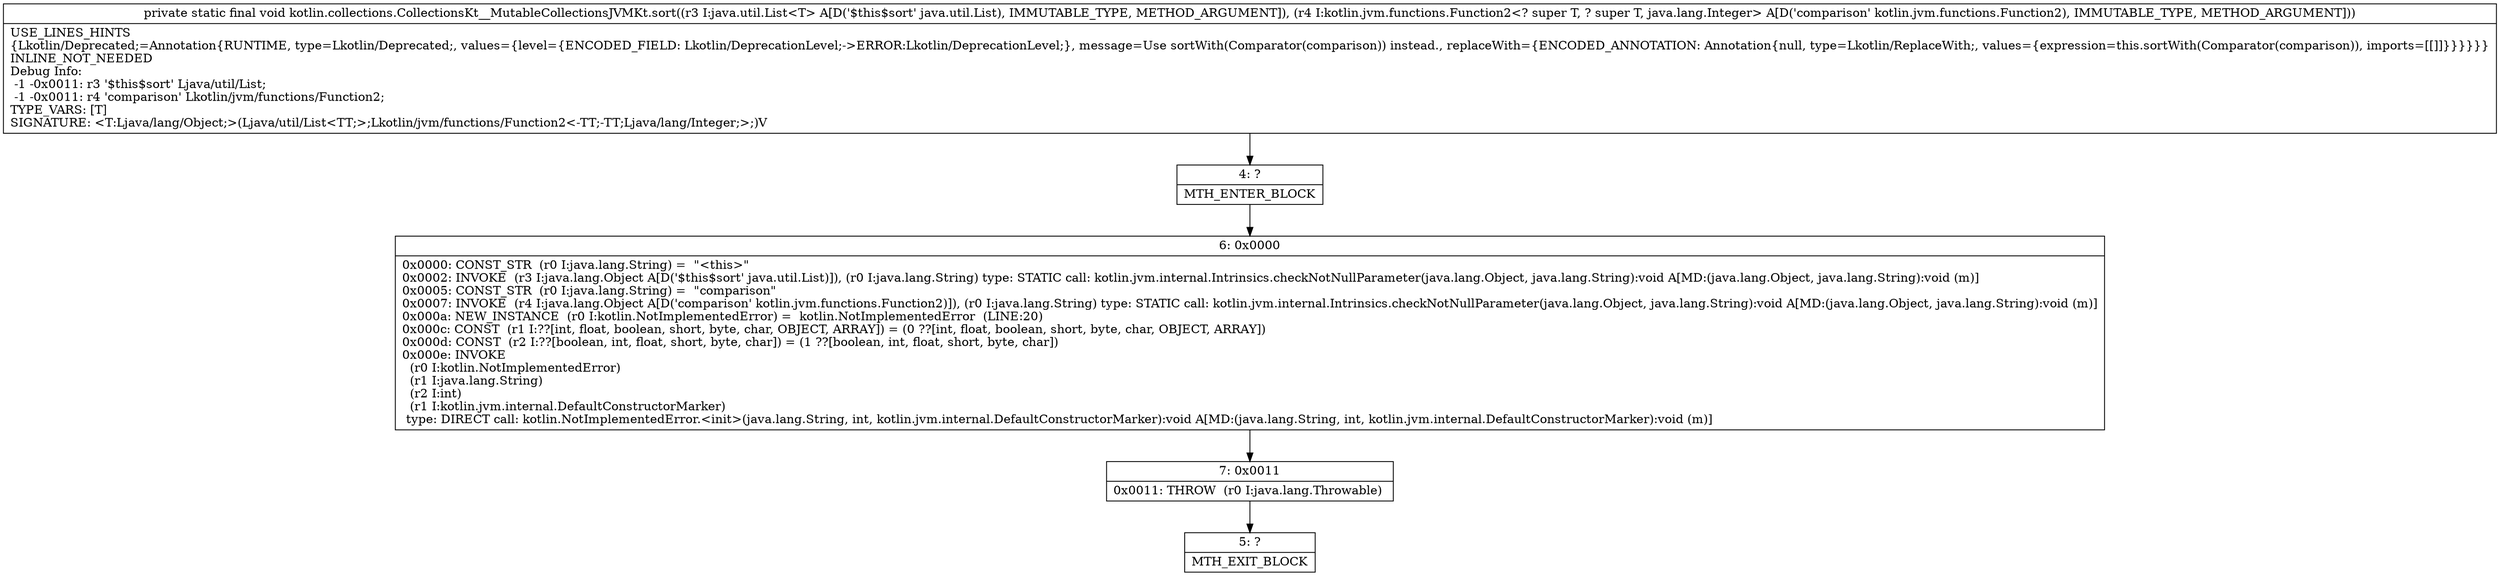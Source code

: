digraph "CFG forkotlin.collections.CollectionsKt__MutableCollectionsJVMKt.sort(Ljava\/util\/List;Lkotlin\/jvm\/functions\/Function2;)V" {
Node_4 [shape=record,label="{4\:\ ?|MTH_ENTER_BLOCK\l}"];
Node_6 [shape=record,label="{6\:\ 0x0000|0x0000: CONST_STR  (r0 I:java.lang.String) =  \"\<this\>\" \l0x0002: INVOKE  (r3 I:java.lang.Object A[D('$this$sort' java.util.List)]), (r0 I:java.lang.String) type: STATIC call: kotlin.jvm.internal.Intrinsics.checkNotNullParameter(java.lang.Object, java.lang.String):void A[MD:(java.lang.Object, java.lang.String):void (m)]\l0x0005: CONST_STR  (r0 I:java.lang.String) =  \"comparison\" \l0x0007: INVOKE  (r4 I:java.lang.Object A[D('comparison' kotlin.jvm.functions.Function2)]), (r0 I:java.lang.String) type: STATIC call: kotlin.jvm.internal.Intrinsics.checkNotNullParameter(java.lang.Object, java.lang.String):void A[MD:(java.lang.Object, java.lang.String):void (m)]\l0x000a: NEW_INSTANCE  (r0 I:kotlin.NotImplementedError) =  kotlin.NotImplementedError  (LINE:20)\l0x000c: CONST  (r1 I:??[int, float, boolean, short, byte, char, OBJECT, ARRAY]) = (0 ??[int, float, boolean, short, byte, char, OBJECT, ARRAY]) \l0x000d: CONST  (r2 I:??[boolean, int, float, short, byte, char]) = (1 ??[boolean, int, float, short, byte, char]) \l0x000e: INVOKE  \l  (r0 I:kotlin.NotImplementedError)\l  (r1 I:java.lang.String)\l  (r2 I:int)\l  (r1 I:kotlin.jvm.internal.DefaultConstructorMarker)\l type: DIRECT call: kotlin.NotImplementedError.\<init\>(java.lang.String, int, kotlin.jvm.internal.DefaultConstructorMarker):void A[MD:(java.lang.String, int, kotlin.jvm.internal.DefaultConstructorMarker):void (m)]\l}"];
Node_7 [shape=record,label="{7\:\ 0x0011|0x0011: THROW  (r0 I:java.lang.Throwable) \l}"];
Node_5 [shape=record,label="{5\:\ ?|MTH_EXIT_BLOCK\l}"];
MethodNode[shape=record,label="{private static final void kotlin.collections.CollectionsKt__MutableCollectionsJVMKt.sort((r3 I:java.util.List\<T\> A[D('$this$sort' java.util.List), IMMUTABLE_TYPE, METHOD_ARGUMENT]), (r4 I:kotlin.jvm.functions.Function2\<? super T, ? super T, java.lang.Integer\> A[D('comparison' kotlin.jvm.functions.Function2), IMMUTABLE_TYPE, METHOD_ARGUMENT]))  | USE_LINES_HINTS\l\{Lkotlin\/Deprecated;=Annotation\{RUNTIME, type=Lkotlin\/Deprecated;, values=\{level=\{ENCODED_FIELD: Lkotlin\/DeprecationLevel;\-\>ERROR:Lkotlin\/DeprecationLevel;\}, message=Use sortWith(Comparator(comparison)) instead., replaceWith=\{ENCODED_ANNOTATION: Annotation\{null, type=Lkotlin\/ReplaceWith;, values=\{expression=this.sortWith(Comparator(comparison)), imports=[[]]\}\}\}\}\}\}\lINLINE_NOT_NEEDED\lDebug Info:\l  \-1 \-0x0011: r3 '$this$sort' Ljava\/util\/List;\l  \-1 \-0x0011: r4 'comparison' Lkotlin\/jvm\/functions\/Function2;\lTYPE_VARS: [T]\lSIGNATURE: \<T:Ljava\/lang\/Object;\>(Ljava\/util\/List\<TT;\>;Lkotlin\/jvm\/functions\/Function2\<\-TT;\-TT;Ljava\/lang\/Integer;\>;)V\l}"];
MethodNode -> Node_4;Node_4 -> Node_6;
Node_6 -> Node_7;
Node_7 -> Node_5;
}

